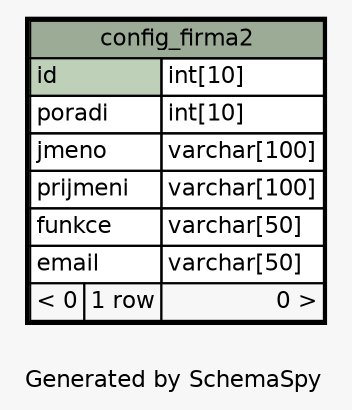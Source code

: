 // dot 2.38.0 on Mac OS X 10.9.4
// SchemaSpy rev 590
digraph "oneDegreeRelationshipsDiagram" {
  graph [
    rankdir="RL"
    bgcolor="#f7f7f7"
    label="\nGenerated by SchemaSpy"
    labeljust="l"
    nodesep="0.18"
    ranksep="0.46"
    fontname="Helvetica"
    fontsize="11"
  ];
  node [
    fontname="Helvetica"
    fontsize="11"
    shape="plaintext"
  ];
  edge [
    arrowsize="0.8"
  ];
  "config_firma2" [
    label=<
    <TABLE BORDER="2" CELLBORDER="1" CELLSPACING="0" BGCOLOR="#ffffff">
      <TR><TD COLSPAN="3" BGCOLOR="#9bab96" ALIGN="CENTER">config_firma2</TD></TR>
      <TR><TD PORT="id" COLSPAN="2" BGCOLOR="#bed1b8" ALIGN="LEFT">id</TD><TD PORT="id.type" ALIGN="LEFT">int[10]</TD></TR>
      <TR><TD PORT="poradi" COLSPAN="2" ALIGN="LEFT">poradi</TD><TD PORT="poradi.type" ALIGN="LEFT">int[10]</TD></TR>
      <TR><TD PORT="jmeno" COLSPAN="2" ALIGN="LEFT">jmeno</TD><TD PORT="jmeno.type" ALIGN="LEFT">varchar[100]</TD></TR>
      <TR><TD PORT="prijmeni" COLSPAN="2" ALIGN="LEFT">prijmeni</TD><TD PORT="prijmeni.type" ALIGN="LEFT">varchar[100]</TD></TR>
      <TR><TD PORT="funkce" COLSPAN="2" ALIGN="LEFT">funkce</TD><TD PORT="funkce.type" ALIGN="LEFT">varchar[50]</TD></TR>
      <TR><TD PORT="email" COLSPAN="2" ALIGN="LEFT">email</TD><TD PORT="email.type" ALIGN="LEFT">varchar[50]</TD></TR>
      <TR><TD ALIGN="LEFT" BGCOLOR="#f7f7f7">&lt; 0</TD><TD ALIGN="RIGHT" BGCOLOR="#f7f7f7">1 row</TD><TD ALIGN="RIGHT" BGCOLOR="#f7f7f7">0 &gt;</TD></TR>
    </TABLE>>
    URL="config_firma2.html"
    tooltip="config_firma2"
  ];
}
